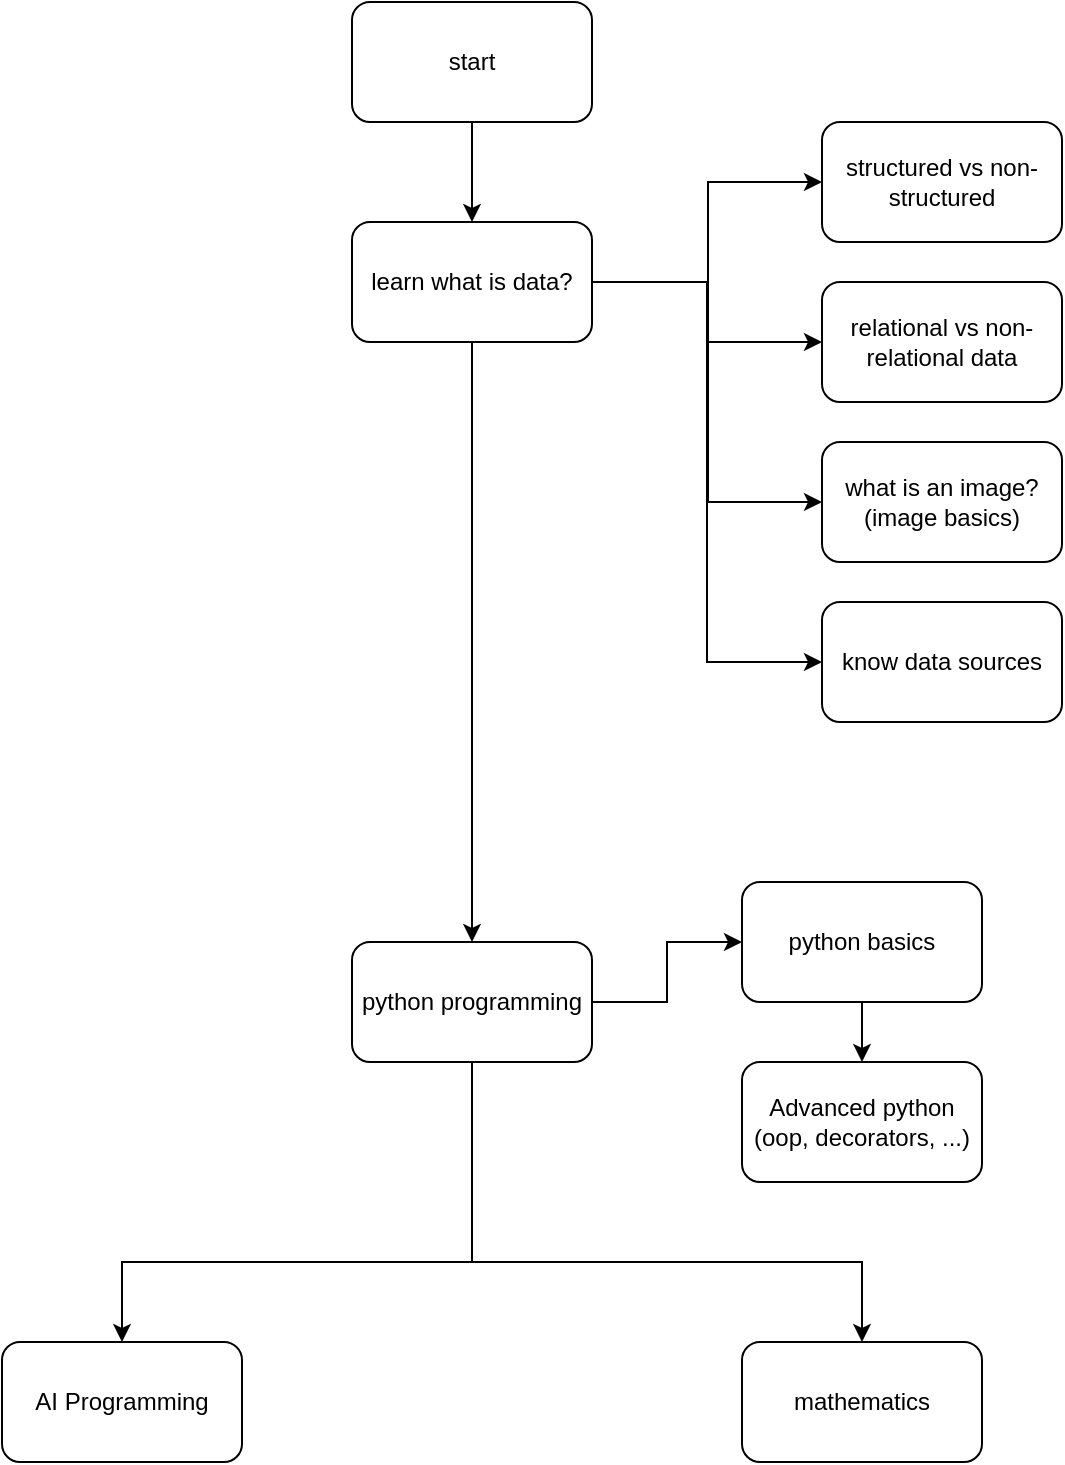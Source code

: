 <mxfile version="21.3.8" type="github">
  <diagram name="Page-1" id="aSMqkt42Gs_4Adb-Ifj2">
    <mxGraphModel dx="928" dy="513" grid="1" gridSize="10" guides="1" tooltips="1" connect="1" arrows="1" fold="1" page="1" pageScale="1" pageWidth="850" pageHeight="1100" math="0" shadow="0">
      <root>
        <mxCell id="0" />
        <mxCell id="1" parent="0" />
        <mxCell id="REgde3PiPl2RJDlb76gh-10" style="edgeStyle=orthogonalEdgeStyle;rounded=0;orthogonalLoop=1;jettySize=auto;html=1;exitX=0.5;exitY=1;exitDx=0;exitDy=0;entryX=0.5;entryY=0;entryDx=0;entryDy=0;" edge="1" parent="1" source="REgde3PiPl2RJDlb76gh-1" target="REgde3PiPl2RJDlb76gh-3">
          <mxGeometry relative="1" as="geometry" />
        </mxCell>
        <mxCell id="REgde3PiPl2RJDlb76gh-1" value="start" style="rounded=1;whiteSpace=wrap;html=1;" vertex="1" parent="1">
          <mxGeometry x="365" y="60" width="120" height="60" as="geometry" />
        </mxCell>
        <mxCell id="REgde3PiPl2RJDlb76gh-7" style="edgeStyle=orthogonalEdgeStyle;rounded=0;orthogonalLoop=1;jettySize=auto;html=1;exitX=1;exitY=0.5;exitDx=0;exitDy=0;entryX=0;entryY=0.5;entryDx=0;entryDy=0;" edge="1" parent="1" source="REgde3PiPl2RJDlb76gh-3" target="REgde3PiPl2RJDlb76gh-4">
          <mxGeometry relative="1" as="geometry">
            <Array as="points">
              <mxPoint x="543" y="200" />
              <mxPoint x="543" y="150" />
            </Array>
          </mxGeometry>
        </mxCell>
        <mxCell id="REgde3PiPl2RJDlb76gh-9" style="edgeStyle=orthogonalEdgeStyle;rounded=0;orthogonalLoop=1;jettySize=auto;html=1;exitX=1;exitY=0.5;exitDx=0;exitDy=0;entryX=0;entryY=0.5;entryDx=0;entryDy=0;" edge="1" parent="1" source="REgde3PiPl2RJDlb76gh-3" target="REgde3PiPl2RJDlb76gh-6">
          <mxGeometry relative="1" as="geometry">
            <Array as="points">
              <mxPoint x="543" y="200" />
              <mxPoint x="543" y="310" />
            </Array>
          </mxGeometry>
        </mxCell>
        <mxCell id="REgde3PiPl2RJDlb76gh-12" style="edgeStyle=orthogonalEdgeStyle;rounded=0;orthogonalLoop=1;jettySize=auto;html=1;exitX=1;exitY=0.5;exitDx=0;exitDy=0;entryX=0;entryY=0.5;entryDx=0;entryDy=0;" edge="1" parent="1" source="REgde3PiPl2RJDlb76gh-3" target="REgde3PiPl2RJDlb76gh-5">
          <mxGeometry relative="1" as="geometry" />
        </mxCell>
        <mxCell id="REgde3PiPl2RJDlb76gh-14" style="edgeStyle=orthogonalEdgeStyle;rounded=0;orthogonalLoop=1;jettySize=auto;html=1;entryX=0.5;entryY=0;entryDx=0;entryDy=0;" edge="1" parent="1" source="REgde3PiPl2RJDlb76gh-3" target="REgde3PiPl2RJDlb76gh-13">
          <mxGeometry relative="1" as="geometry" />
        </mxCell>
        <mxCell id="REgde3PiPl2RJDlb76gh-24" style="edgeStyle=orthogonalEdgeStyle;rounded=0;orthogonalLoop=1;jettySize=auto;html=1;exitX=1;exitY=0.5;exitDx=0;exitDy=0;entryX=0;entryY=0.5;entryDx=0;entryDy=0;" edge="1" parent="1" source="REgde3PiPl2RJDlb76gh-3" target="REgde3PiPl2RJDlb76gh-23">
          <mxGeometry relative="1" as="geometry" />
        </mxCell>
        <mxCell id="REgde3PiPl2RJDlb76gh-3" value="learn what is data?" style="rounded=1;whiteSpace=wrap;html=1;" vertex="1" parent="1">
          <mxGeometry x="365" y="170" width="120" height="60" as="geometry" />
        </mxCell>
        <mxCell id="REgde3PiPl2RJDlb76gh-4" value="structured vs non-structured" style="rounded=1;whiteSpace=wrap;html=1;" vertex="1" parent="1">
          <mxGeometry x="600" y="120" width="120" height="60" as="geometry" />
        </mxCell>
        <mxCell id="REgde3PiPl2RJDlb76gh-5" value="relational vs non-relational data" style="rounded=1;whiteSpace=wrap;html=1;" vertex="1" parent="1">
          <mxGeometry x="600" y="200" width="120" height="60" as="geometry" />
        </mxCell>
        <mxCell id="REgde3PiPl2RJDlb76gh-6" value="what is an image?&lt;br&gt;(image basics)" style="rounded=1;whiteSpace=wrap;html=1;" vertex="1" parent="1">
          <mxGeometry x="600" y="280" width="120" height="60" as="geometry" />
        </mxCell>
        <mxCell id="REgde3PiPl2RJDlb76gh-17" style="edgeStyle=orthogonalEdgeStyle;rounded=0;orthogonalLoop=1;jettySize=auto;html=1;exitX=1;exitY=0.5;exitDx=0;exitDy=0;entryX=0;entryY=0.5;entryDx=0;entryDy=0;" edge="1" parent="1" source="REgde3PiPl2RJDlb76gh-13" target="REgde3PiPl2RJDlb76gh-15">
          <mxGeometry relative="1" as="geometry" />
        </mxCell>
        <mxCell id="REgde3PiPl2RJDlb76gh-21" style="edgeStyle=orthogonalEdgeStyle;rounded=0;orthogonalLoop=1;jettySize=auto;html=1;exitX=0.5;exitY=1;exitDx=0;exitDy=0;entryX=0.5;entryY=0;entryDx=0;entryDy=0;" edge="1" parent="1" source="REgde3PiPl2RJDlb76gh-13" target="REgde3PiPl2RJDlb76gh-20">
          <mxGeometry relative="1" as="geometry">
            <Array as="points">
              <mxPoint x="425" y="690" />
              <mxPoint x="620" y="690" />
            </Array>
          </mxGeometry>
        </mxCell>
        <mxCell id="REgde3PiPl2RJDlb76gh-22" style="edgeStyle=orthogonalEdgeStyle;rounded=0;orthogonalLoop=1;jettySize=auto;html=1;exitX=0.5;exitY=1;exitDx=0;exitDy=0;entryX=0.5;entryY=0;entryDx=0;entryDy=0;" edge="1" parent="1" source="REgde3PiPl2RJDlb76gh-13" target="REgde3PiPl2RJDlb76gh-19">
          <mxGeometry relative="1" as="geometry">
            <Array as="points">
              <mxPoint x="425" y="690" />
              <mxPoint x="250" y="690" />
            </Array>
          </mxGeometry>
        </mxCell>
        <mxCell id="REgde3PiPl2RJDlb76gh-13" value="python programming" style="rounded=1;whiteSpace=wrap;html=1;" vertex="1" parent="1">
          <mxGeometry x="365" y="530" width="120" height="60" as="geometry" />
        </mxCell>
        <mxCell id="REgde3PiPl2RJDlb76gh-18" style="edgeStyle=orthogonalEdgeStyle;rounded=0;orthogonalLoop=1;jettySize=auto;html=1;exitX=0.5;exitY=1;exitDx=0;exitDy=0;entryX=0.5;entryY=0;entryDx=0;entryDy=0;" edge="1" parent="1" source="REgde3PiPl2RJDlb76gh-15" target="REgde3PiPl2RJDlb76gh-16">
          <mxGeometry relative="1" as="geometry" />
        </mxCell>
        <mxCell id="REgde3PiPl2RJDlb76gh-15" value="python basics" style="rounded=1;whiteSpace=wrap;html=1;" vertex="1" parent="1">
          <mxGeometry x="560" y="500" width="120" height="60" as="geometry" />
        </mxCell>
        <mxCell id="REgde3PiPl2RJDlb76gh-16" value="Advanced python&lt;br&gt;(oop, decorators, ...)" style="rounded=1;whiteSpace=wrap;html=1;" vertex="1" parent="1">
          <mxGeometry x="560" y="590" width="120" height="60" as="geometry" />
        </mxCell>
        <mxCell id="REgde3PiPl2RJDlb76gh-19" value="AI Programming" style="rounded=1;whiteSpace=wrap;html=1;" vertex="1" parent="1">
          <mxGeometry x="190" y="730" width="120" height="60" as="geometry" />
        </mxCell>
        <mxCell id="REgde3PiPl2RJDlb76gh-20" value="mathematics" style="rounded=1;whiteSpace=wrap;html=1;" vertex="1" parent="1">
          <mxGeometry x="560" y="730" width="120" height="60" as="geometry" />
        </mxCell>
        <mxCell id="REgde3PiPl2RJDlb76gh-23" value="know data sources" style="rounded=1;whiteSpace=wrap;html=1;" vertex="1" parent="1">
          <mxGeometry x="600" y="360" width="120" height="60" as="geometry" />
        </mxCell>
      </root>
    </mxGraphModel>
  </diagram>
</mxfile>
